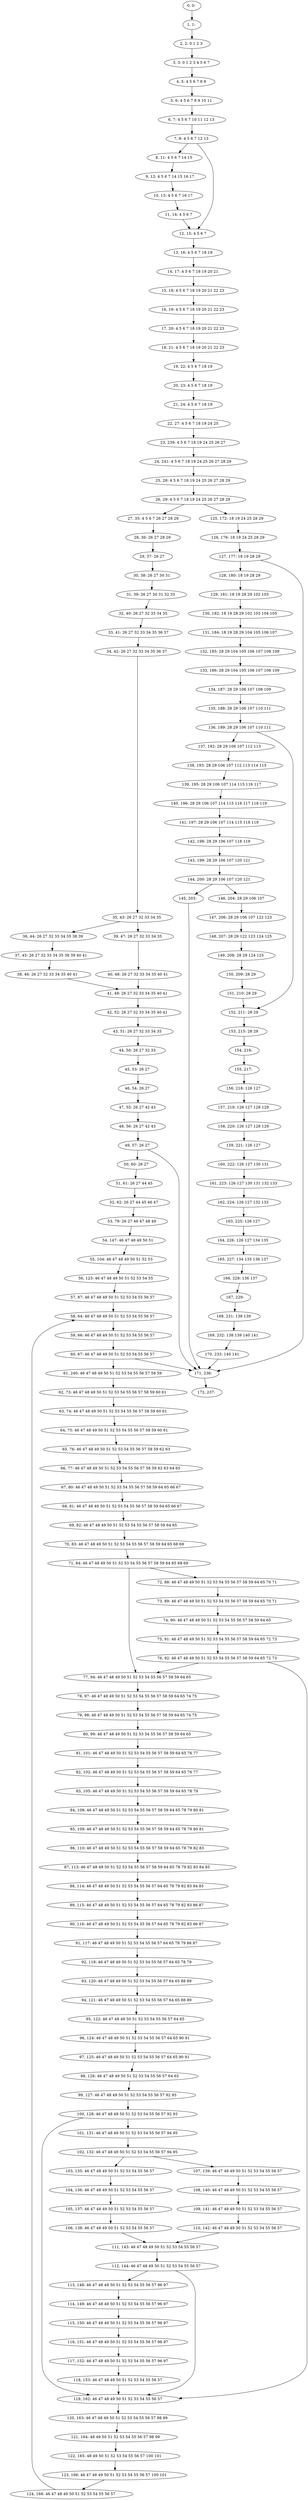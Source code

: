 digraph G {
0[label="0, 0: "];
1[label="1, 1: "];
2[label="2, 2: 0 1 2 3 "];
3[label="3, 3: 0 1 2 3 4 5 6 7 "];
4[label="4, 5: 4 5 6 7 8 9 "];
5[label="5, 6: 4 5 6 7 8 9 10 11 "];
6[label="6, 7: 4 5 6 7 10 11 12 13 "];
7[label="7, 8: 4 5 6 7 12 13 "];
8[label="8, 11: 4 5 6 7 14 15 "];
9[label="9, 12: 4 5 6 7 14 15 16 17 "];
10[label="10, 13: 4 5 6 7 16 17 "];
11[label="11, 14: 4 5 6 7 "];
12[label="12, 15: 4 5 6 7 "];
13[label="13, 16: 4 5 6 7 18 19 "];
14[label="14, 17: 4 5 6 7 18 19 20 21 "];
15[label="15, 18: 4 5 6 7 18 19 20 21 22 23 "];
16[label="16, 19: 4 5 6 7 18 19 20 21 22 23 "];
17[label="17, 20: 4 5 6 7 18 19 20 21 22 23 "];
18[label="18, 21: 4 5 6 7 18 19 20 21 22 23 "];
19[label="19, 22: 4 5 6 7 18 19 "];
20[label="20, 23: 4 5 6 7 18 19 "];
21[label="21, 24: 4 5 6 7 18 19 "];
22[label="22, 27: 4 5 6 7 18 19 24 25 "];
23[label="23, 239: 4 5 6 7 18 19 24 25 26 27 "];
24[label="24, 241: 4 5 6 7 18 19 24 25 26 27 28 29 "];
25[label="25, 28: 4 5 6 7 18 19 24 25 26 27 28 29 "];
26[label="26, 29: 4 5 6 7 18 19 24 25 26 27 28 29 "];
27[label="27, 35: 4 5 6 7 26 27 28 29 "];
28[label="28, 36: 26 27 28 29 "];
29[label="29, 37: 26 27 "];
30[label="30, 38: 26 27 30 31 "];
31[label="31, 39: 26 27 30 31 32 33 "];
32[label="32, 40: 26 27 32 33 34 35 "];
33[label="33, 41: 26 27 32 33 34 35 36 37 "];
34[label="34, 42: 26 27 32 33 34 35 36 37 "];
35[label="35, 43: 26 27 32 33 34 35 "];
36[label="36, 44: 26 27 32 33 34 35 38 39 "];
37[label="37, 45: 26 27 32 33 34 35 38 39 40 41 "];
38[label="38, 46: 26 27 32 33 34 35 40 41 "];
39[label="39, 47: 26 27 32 33 34 35 "];
40[label="40, 48: 26 27 32 33 34 35 40 41 "];
41[label="41, 49: 26 27 32 33 34 35 40 41 "];
42[label="42, 52: 26 27 32 33 34 35 40 41 "];
43[label="43, 51: 26 27 32 33 34 35 "];
44[label="44, 50: 26 27 32 33 "];
45[label="45, 53: 26 27 "];
46[label="46, 54: 26 27 "];
47[label="47, 55: 26 27 42 43 "];
48[label="48, 56: 26 27 42 43 "];
49[label="49, 57: 26 27 "];
50[label="50, 60: 26 27 "];
51[label="51, 61: 26 27 44 45 "];
52[label="52, 62: 26 27 44 45 46 47 "];
53[label="53, 79: 26 27 46 47 48 49 "];
54[label="54, 147: 46 47 48 49 50 51 "];
55[label="55, 104: 46 47 48 49 50 51 52 53 "];
56[label="56, 123: 46 47 48 49 50 51 52 53 54 55 "];
57[label="57, 87: 46 47 48 49 50 51 52 53 54 55 56 57 "];
58[label="58, 64: 46 47 48 49 50 51 52 53 54 55 56 57 "];
59[label="59, 66: 46 47 48 49 50 51 52 53 54 55 56 57 "];
60[label="60, 67: 46 47 48 49 50 51 52 53 54 55 56 57 "];
61[label="61, 240: 46 47 48 49 50 51 52 53 54 55 56 57 58 59 "];
62[label="62, 73: 46 47 48 49 50 51 52 53 54 55 56 57 58 59 60 61 "];
63[label="63, 74: 46 47 48 49 50 51 52 53 54 55 56 57 58 59 60 61 "];
64[label="64, 75: 46 47 48 49 50 51 52 53 54 55 56 57 58 59 60 61 "];
65[label="65, 76: 46 47 48 49 50 51 52 53 54 55 56 57 58 59 62 63 "];
66[label="66, 77: 46 47 48 49 50 51 52 53 54 55 56 57 58 59 62 63 64 65 "];
67[label="67, 80: 46 47 48 49 50 51 52 53 54 55 56 57 58 59 64 65 66 67 "];
68[label="68, 81: 46 47 48 49 50 51 52 53 54 55 56 57 58 59 64 65 66 67 "];
69[label="69, 82: 46 47 48 49 50 51 52 53 54 55 56 57 58 59 64 65 "];
70[label="70, 83: 46 47 48 49 50 51 52 53 54 55 56 57 58 59 64 65 68 69 "];
71[label="71, 84: 46 47 48 49 50 51 52 53 54 55 56 57 58 59 64 65 68 69 "];
72[label="72, 88: 46 47 48 49 50 51 52 53 54 55 56 57 58 59 64 65 70 71 "];
73[label="73, 89: 46 47 48 49 50 51 52 53 54 55 56 57 58 59 64 65 70 71 "];
74[label="74, 90: 46 47 48 49 50 51 52 53 54 55 56 57 58 59 64 65 "];
75[label="75, 91: 46 47 48 49 50 51 52 53 54 55 56 57 58 59 64 65 72 73 "];
76[label="76, 92: 46 47 48 49 50 51 52 53 54 55 56 57 58 59 64 65 72 73 "];
77[label="77, 94: 46 47 48 49 50 51 52 53 54 55 56 57 58 59 64 65 "];
78[label="78, 97: 46 47 48 49 50 51 52 53 54 55 56 57 58 59 64 65 74 75 "];
79[label="79, 98: 46 47 48 49 50 51 52 53 54 55 56 57 58 59 64 65 74 75 "];
80[label="80, 99: 46 47 48 49 50 51 52 53 54 55 56 57 58 59 64 65 "];
81[label="81, 101: 46 47 48 49 50 51 52 53 54 55 56 57 58 59 64 65 76 77 "];
82[label="82, 102: 46 47 48 49 50 51 52 53 54 55 56 57 58 59 64 65 76 77 "];
83[label="83, 105: 46 47 48 49 50 51 52 53 54 55 56 57 58 59 64 65 78 79 "];
84[label="84, 108: 46 47 48 49 50 51 52 53 54 55 56 57 58 59 64 65 78 79 80 81 "];
85[label="85, 109: 46 47 48 49 50 51 52 53 54 55 56 57 58 59 64 65 78 79 80 81 "];
86[label="86, 110: 46 47 48 49 50 51 52 53 54 55 56 57 58 59 64 65 78 79 82 83 "];
87[label="87, 113: 46 47 48 49 50 51 52 53 54 55 56 57 58 59 64 65 78 79 82 83 84 85 "];
88[label="88, 114: 46 47 48 49 50 51 52 53 54 55 56 57 64 65 78 79 82 83 84 85 "];
89[label="89, 115: 46 47 48 49 50 51 52 53 54 55 56 57 64 65 78 79 82 83 86 87 "];
90[label="90, 116: 46 47 48 49 50 51 52 53 54 55 56 57 64 65 78 79 82 83 86 87 "];
91[label="91, 117: 46 47 48 49 50 51 52 53 54 55 56 57 64 65 78 79 86 87 "];
92[label="92, 118: 46 47 48 49 50 51 52 53 54 55 56 57 64 65 78 79 "];
93[label="93, 120: 46 47 48 49 50 51 52 53 54 55 56 57 64 65 88 89 "];
94[label="94, 121: 46 47 48 49 50 51 52 53 54 55 56 57 64 65 88 89 "];
95[label="95, 122: 46 47 48 49 50 51 52 53 54 55 56 57 64 65 "];
96[label="96, 124: 46 47 48 49 50 51 52 53 54 55 56 57 64 65 90 91 "];
97[label="97, 125: 46 47 48 49 50 51 52 53 54 55 56 57 64 65 90 91 "];
98[label="98, 126: 46 47 48 49 50 51 52 53 54 55 56 57 64 65 "];
99[label="99, 127: 46 47 48 49 50 51 52 53 54 55 56 57 92 93 "];
100[label="100, 128: 46 47 48 49 50 51 52 53 54 55 56 57 92 93 "];
101[label="101, 131: 46 47 48 49 50 51 52 53 54 55 56 57 94 95 "];
102[label="102, 132: 46 47 48 49 50 51 52 53 54 55 56 57 94 95 "];
103[label="103, 135: 46 47 48 49 50 51 52 53 54 55 56 57 "];
104[label="104, 136: 46 47 48 49 50 51 52 53 54 55 56 57 "];
105[label="105, 137: 46 47 48 49 50 51 52 53 54 55 56 57 "];
106[label="106, 138: 46 47 48 49 50 51 52 53 54 55 56 57 "];
107[label="107, 139: 46 47 48 49 50 51 52 53 54 55 56 57 "];
108[label="108, 140: 46 47 48 49 50 51 52 53 54 55 56 57 "];
109[label="109, 141: 46 47 48 49 50 51 52 53 54 55 56 57 "];
110[label="110, 142: 46 47 48 49 50 51 52 53 54 55 56 57 "];
111[label="111, 143: 46 47 48 49 50 51 52 53 54 55 56 57 "];
112[label="112, 144: 46 47 48 49 50 51 52 53 54 55 56 57 "];
113[label="113, 148: 46 47 48 49 50 51 52 53 54 55 56 57 96 97 "];
114[label="114, 149: 46 47 48 49 50 51 52 53 54 55 56 57 96 97 "];
115[label="115, 150: 46 47 48 49 50 51 52 53 54 55 56 57 96 97 "];
116[label="116, 151: 46 47 48 49 50 51 52 53 54 55 56 57 96 97 "];
117[label="117, 152: 46 47 48 49 50 51 52 53 54 55 56 57 96 97 "];
118[label="118, 153: 46 47 48 49 50 51 52 53 54 55 56 57 "];
119[label="119, 162: 46 47 48 49 50 51 52 53 54 55 56 57 "];
120[label="120, 163: 46 47 48 49 50 51 52 53 54 55 56 57 98 99 "];
121[label="121, 164: 48 49 50 51 52 53 54 55 56 57 98 99 "];
122[label="122, 165: 48 49 50 51 52 53 54 55 56 57 100 101 "];
123[label="123, 166: 46 47 48 49 50 51 52 53 54 55 56 57 100 101 "];
124[label="124, 168: 46 47 48 49 50 51 52 53 54 55 56 57 "];
125[label="125, 172: 18 19 24 25 28 29 "];
126[label="126, 176: 18 19 24 25 28 29 "];
127[label="127, 177: 18 19 28 29 "];
128[label="128, 180: 18 19 28 29 "];
129[label="129, 181: 18 19 28 29 102 103 "];
130[label="130, 182: 18 19 28 29 102 103 104 105 "];
131[label="131, 184: 18 19 28 29 104 105 106 107 "];
132[label="132, 185: 28 29 104 105 106 107 108 109 "];
133[label="133, 186: 28 29 104 105 106 107 108 109 "];
134[label="134, 187: 28 29 106 107 108 109 "];
135[label="135, 188: 28 29 106 107 110 111 "];
136[label="136, 189: 28 29 106 107 110 111 "];
137[label="137, 192: 28 29 106 107 112 113 "];
138[label="138, 193: 28 29 106 107 112 113 114 115 "];
139[label="139, 195: 28 29 106 107 114 115 116 117 "];
140[label="140, 196: 28 29 106 107 114 115 116 117 118 119 "];
141[label="141, 197: 28 29 106 107 114 115 118 119 "];
142[label="142, 198: 28 29 106 107 118 119 "];
143[label="143, 199: 28 29 106 107 120 121 "];
144[label="144, 200: 28 29 106 107 120 121 "];
145[label="145, 203: "];
146[label="146, 204: 28 29 106 107 "];
147[label="147, 206: 28 29 106 107 122 123 "];
148[label="148, 207: 28 29 122 123 124 125 "];
149[label="149, 208: 28 29 124 125 "];
150[label="150, 209: 28 29 "];
151[label="151, 210: 28 29 "];
152[label="152, 211: 28 29 "];
153[label="153, 215: 28 29 "];
154[label="154, 216: "];
155[label="155, 217: "];
156[label="156, 218: 126 127 "];
157[label="157, 219: 126 127 128 129 "];
158[label="158, 220: 126 127 128 129 "];
159[label="159, 221: 126 127 "];
160[label="160, 222: 126 127 130 131 "];
161[label="161, 223: 126 127 130 131 132 133 "];
162[label="162, 224: 126 127 132 133 "];
163[label="163, 225: 126 127 "];
164[label="164, 226: 126 127 134 135 "];
165[label="165, 227: 134 135 136 137 "];
166[label="166, 228: 136 137 "];
167[label="167, 229: "];
168[label="168, 231: 138 139 "];
169[label="169, 232: 138 139 140 141 "];
170[label="170, 233: 140 141 "];
171[label="171, 236: "];
172[label="172, 237: "];
0->1 ;
1->2 ;
2->3 ;
3->4 ;
4->5 ;
5->6 ;
6->7 ;
7->8 ;
7->12 ;
8->9 ;
9->10 ;
10->11 ;
11->12 ;
12->13 ;
13->14 ;
14->15 ;
15->16 ;
16->17 ;
17->18 ;
18->19 ;
19->20 ;
20->21 ;
21->22 ;
22->23 ;
23->24 ;
24->25 ;
25->26 ;
26->27 ;
26->125 ;
27->28 ;
28->29 ;
29->30 ;
30->31 ;
31->32 ;
32->33 ;
33->34 ;
34->35 ;
35->36 ;
35->39 ;
36->37 ;
37->38 ;
38->41 ;
39->40 ;
40->41 ;
41->42 ;
42->43 ;
43->44 ;
44->45 ;
45->46 ;
46->47 ;
47->48 ;
48->49 ;
49->50 ;
49->171 ;
50->51 ;
51->52 ;
52->53 ;
53->54 ;
54->55 ;
55->56 ;
56->57 ;
57->58 ;
58->59 ;
59->60 ;
60->61 ;
60->171 ;
61->62 ;
62->63 ;
63->64 ;
64->65 ;
65->66 ;
66->67 ;
67->68 ;
68->69 ;
69->70 ;
70->71 ;
71->72 ;
71->77 ;
72->73 ;
73->74 ;
74->75 ;
75->76 ;
76->77 ;
76->119 ;
77->78 ;
78->79 ;
79->80 ;
80->81 ;
81->82 ;
82->83 ;
83->84 ;
84->85 ;
85->86 ;
86->87 ;
87->88 ;
88->89 ;
89->90 ;
90->91 ;
91->92 ;
92->93 ;
93->94 ;
94->95 ;
95->96 ;
96->97 ;
97->98 ;
98->99 ;
99->100 ;
100->101 ;
100->119 ;
101->102 ;
102->103 ;
102->107 ;
103->104 ;
104->105 ;
105->106 ;
106->111 ;
107->108 ;
108->109 ;
109->110 ;
110->111 ;
111->112 ;
112->113 ;
112->119 ;
113->114 ;
114->115 ;
115->116 ;
116->117 ;
117->118 ;
118->119 ;
119->120 ;
120->121 ;
121->122 ;
122->123 ;
123->124 ;
124->58 ;
125->126 ;
126->127 ;
127->128 ;
127->171 ;
128->129 ;
129->130 ;
130->131 ;
131->132 ;
132->133 ;
133->134 ;
134->135 ;
135->136 ;
136->137 ;
136->152 ;
137->138 ;
138->139 ;
139->140 ;
140->141 ;
141->142 ;
142->143 ;
143->144 ;
144->145 ;
144->146 ;
145->171 ;
146->147 ;
147->148 ;
148->149 ;
149->150 ;
150->151 ;
151->152 ;
152->153 ;
153->154 ;
154->155 ;
155->156 ;
156->157 ;
157->158 ;
158->159 ;
159->160 ;
160->161 ;
161->162 ;
162->163 ;
163->164 ;
164->165 ;
165->166 ;
166->167 ;
167->168 ;
168->169 ;
169->170 ;
170->171 ;
171->172 ;
}
